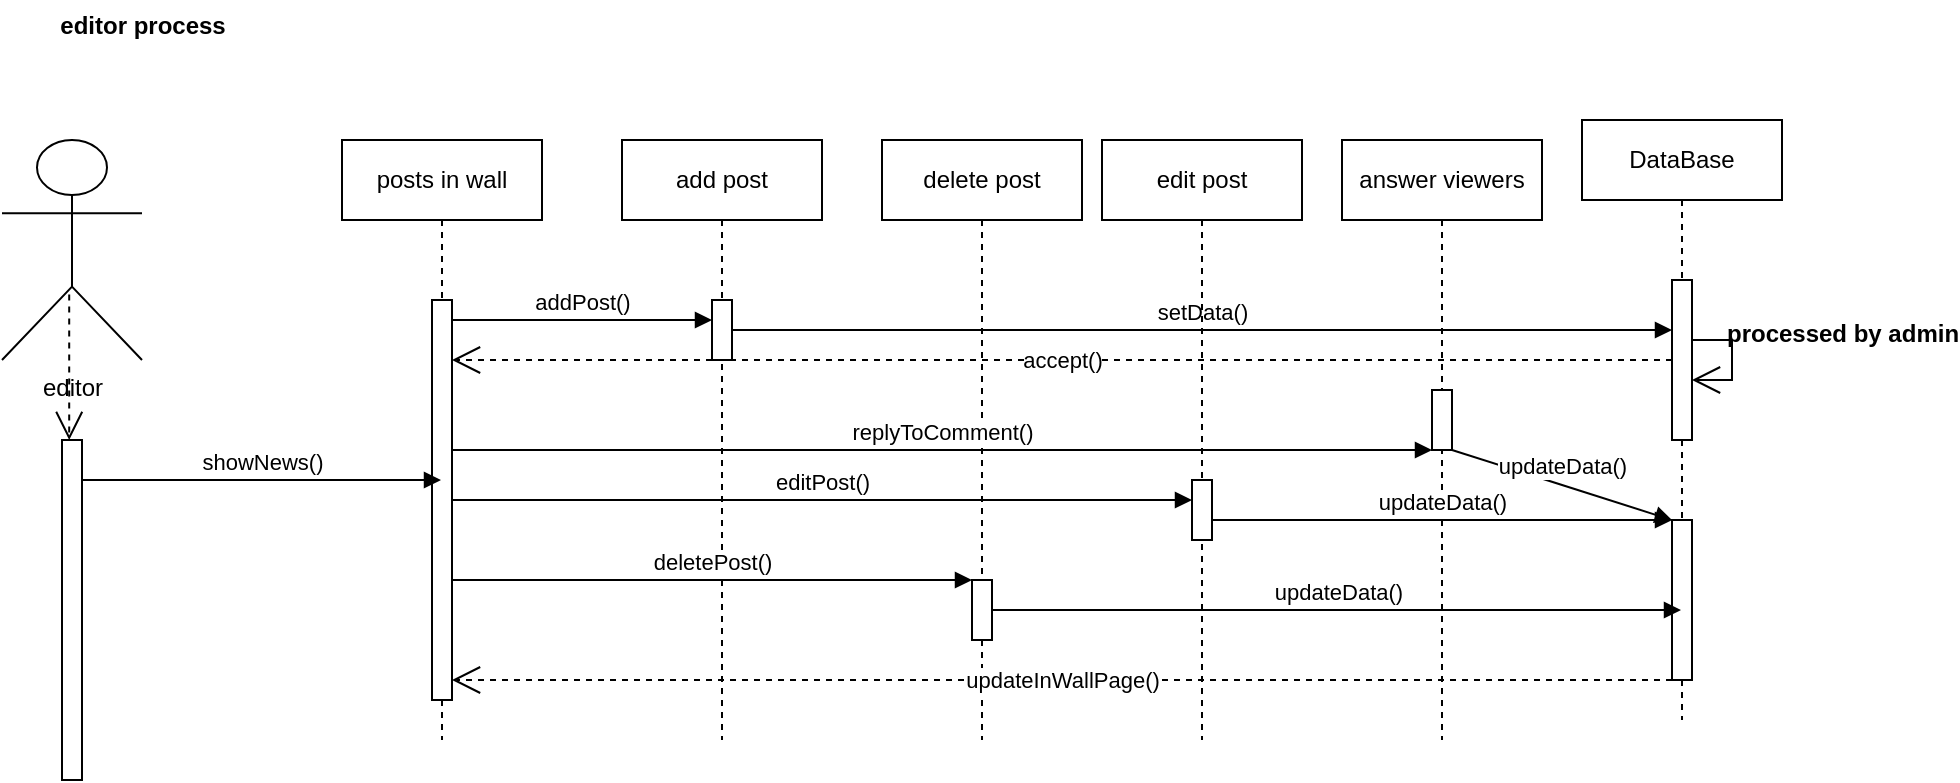 <mxfile version="22.1.2" type="device">
  <diagram name="Page-1" id="2YBvvXClWsGukQMizWep">
    <mxGraphModel dx="1036" dy="606" grid="1" gridSize="10" guides="1" tooltips="1" connect="1" arrows="1" fold="1" page="1" pageScale="1" pageWidth="850" pageHeight="1100" math="0" shadow="0">
      <root>
        <mxCell id="0" />
        <mxCell id="1" parent="0" />
        <mxCell id="aM9ryv3xv72pqoxQDRHE-5" value="posts in wall" style="shape=umlLifeline;perimeter=lifelinePerimeter;whiteSpace=wrap;html=1;container=0;dropTarget=0;collapsible=0;recursiveResize=0;outlineConnect=0;portConstraint=eastwest;newEdgeStyle={&quot;edgeStyle&quot;:&quot;elbowEdgeStyle&quot;,&quot;elbow&quot;:&quot;vertical&quot;,&quot;curved&quot;:0,&quot;rounded&quot;:0};" parent="1" vertex="1">
          <mxGeometry x="220" y="110" width="100" height="300" as="geometry" />
        </mxCell>
        <mxCell id="aM9ryv3xv72pqoxQDRHE-6" value="" style="html=1;points=[];perimeter=orthogonalPerimeter;outlineConnect=0;targetShapes=umlLifeline;portConstraint=eastwest;newEdgeStyle={&quot;edgeStyle&quot;:&quot;elbowEdgeStyle&quot;,&quot;elbow&quot;:&quot;vertical&quot;,&quot;curved&quot;:0,&quot;rounded&quot;:0};" parent="aM9ryv3xv72pqoxQDRHE-5" vertex="1">
          <mxGeometry x="45" y="80" width="10" height="200" as="geometry" />
        </mxCell>
        <mxCell id="Gz9kOTjIflO1m9XsOwTK-2" value="editor" style="shape=umlActor;verticalLabelPosition=bottom;verticalAlign=top;html=1;" parent="1" vertex="1">
          <mxGeometry x="50" y="110" width="70" height="110" as="geometry" />
        </mxCell>
        <mxCell id="Gz9kOTjIflO1m9XsOwTK-8" value="" style="html=1;points=[];perimeter=orthogonalPerimeter;outlineConnect=0;targetShapes=umlLifeline;portConstraint=eastwest;newEdgeStyle={&quot;edgeStyle&quot;:&quot;elbowEdgeStyle&quot;,&quot;elbow&quot;:&quot;vertical&quot;,&quot;curved&quot;:0,&quot;rounded&quot;:0};" parent="1" vertex="1">
          <mxGeometry x="80" y="260" width="10" height="170" as="geometry" />
        </mxCell>
        <mxCell id="Gz9kOTjIflO1m9XsOwTK-9" value="" style="text;strokeColor=none;fillColor=none;align=left;verticalAlign=middle;spacingTop=-1;spacingLeft=4;spacingRight=4;rotatable=0;labelPosition=right;points=[];portConstraint=eastwest;" parent="1" vertex="1">
          <mxGeometry x="430" y="280" width="20" height="14" as="geometry" />
        </mxCell>
        <mxCell id="Gz9kOTjIflO1m9XsOwTK-16" value="" style="endArrow=open;endSize=12;dashed=1;html=1;rounded=0;exitX=0.48;exitY=0.702;exitDx=0;exitDy=0;exitPerimeter=0;" parent="1" source="Gz9kOTjIflO1m9XsOwTK-2" target="Gz9kOTjIflO1m9XsOwTK-8" edge="1">
          <mxGeometry width="160" relative="1" as="geometry">
            <mxPoint x="360" y="280" as="sourcePoint" />
            <mxPoint x="520" y="280" as="targetPoint" />
          </mxGeometry>
        </mxCell>
        <mxCell id="Gz9kOTjIflO1m9XsOwTK-17" value="DataBase" style="shape=umlLifeline;perimeter=lifelinePerimeter;whiteSpace=wrap;html=1;container=0;dropTarget=0;collapsible=0;recursiveResize=0;outlineConnect=0;portConstraint=eastwest;newEdgeStyle={&quot;edgeStyle&quot;:&quot;elbowEdgeStyle&quot;,&quot;elbow&quot;:&quot;vertical&quot;,&quot;curved&quot;:0,&quot;rounded&quot;:0};" parent="1" vertex="1">
          <mxGeometry x="840" y="100" width="100" height="300" as="geometry" />
        </mxCell>
        <mxCell id="Gz9kOTjIflO1m9XsOwTK-18" value="" style="html=1;points=[];perimeter=orthogonalPerimeter;outlineConnect=0;targetShapes=umlLifeline;portConstraint=eastwest;newEdgeStyle={&quot;edgeStyle&quot;:&quot;elbowEdgeStyle&quot;,&quot;elbow&quot;:&quot;vertical&quot;,&quot;curved&quot;:0,&quot;rounded&quot;:0};" parent="Gz9kOTjIflO1m9XsOwTK-17" vertex="1">
          <mxGeometry x="45" y="80" width="10" height="80" as="geometry" />
        </mxCell>
        <mxCell id="Gz9kOTjIflO1m9XsOwTK-24" value="" style="endArrow=open;endFill=1;endSize=12;html=1;rounded=0;" parent="Gz9kOTjIflO1m9XsOwTK-17" source="Gz9kOTjIflO1m9XsOwTK-18" target="Gz9kOTjIflO1m9XsOwTK-18" edge="1">
          <mxGeometry width="160" relative="1" as="geometry">
            <mxPoint x="-350" y="170" as="sourcePoint" />
            <mxPoint x="-190" y="170" as="targetPoint" />
          </mxGeometry>
        </mxCell>
        <mxCell id="Gz9kOTjIflO1m9XsOwTK-31" value="" style="html=1;points=[];perimeter=orthogonalPerimeter;outlineConnect=0;targetShapes=umlLifeline;portConstraint=eastwest;newEdgeStyle={&quot;edgeStyle&quot;:&quot;elbowEdgeStyle&quot;,&quot;elbow&quot;:&quot;vertical&quot;,&quot;curved&quot;:0,&quot;rounded&quot;:0};" parent="Gz9kOTjIflO1m9XsOwTK-17" vertex="1">
          <mxGeometry x="45" y="200" width="10" height="80" as="geometry" />
        </mxCell>
        <mxCell id="Gz9kOTjIflO1m9XsOwTK-19" value="showNews()" style="html=1;verticalAlign=bottom;endArrow=block;curved=0;rounded=0;" parent="1" edge="1">
          <mxGeometry width="80" relative="1" as="geometry">
            <mxPoint x="90" y="280" as="sourcePoint" />
            <mxPoint x="269.5" y="280" as="targetPoint" />
          </mxGeometry>
        </mxCell>
        <mxCell id="Gz9kOTjIflO1m9XsOwTK-20" value="add post" style="shape=umlLifeline;perimeter=lifelinePerimeter;whiteSpace=wrap;html=1;container=0;dropTarget=0;collapsible=0;recursiveResize=0;outlineConnect=0;portConstraint=eastwest;newEdgeStyle={&quot;edgeStyle&quot;:&quot;elbowEdgeStyle&quot;,&quot;elbow&quot;:&quot;vertical&quot;,&quot;curved&quot;:0,&quot;rounded&quot;:0};" parent="1" vertex="1">
          <mxGeometry x="360" y="110" width="100" height="300" as="geometry" />
        </mxCell>
        <mxCell id="Gz9kOTjIflO1m9XsOwTK-21" value="" style="html=1;points=[];perimeter=orthogonalPerimeter;outlineConnect=0;targetShapes=umlLifeline;portConstraint=eastwest;newEdgeStyle={&quot;edgeStyle&quot;:&quot;elbowEdgeStyle&quot;,&quot;elbow&quot;:&quot;vertical&quot;,&quot;curved&quot;:0,&quot;rounded&quot;:0};" parent="Gz9kOTjIflO1m9XsOwTK-20" vertex="1">
          <mxGeometry x="45" y="80" width="10" height="30" as="geometry" />
        </mxCell>
        <mxCell id="Gz9kOTjIflO1m9XsOwTK-22" value="addPost()" style="html=1;verticalAlign=bottom;endArrow=block;curved=0;rounded=0;" parent="1" target="Gz9kOTjIflO1m9XsOwTK-21" edge="1">
          <mxGeometry width="80" relative="1" as="geometry">
            <mxPoint x="275" y="200" as="sourcePoint" />
            <mxPoint x="405" y="200" as="targetPoint" />
          </mxGeometry>
        </mxCell>
        <mxCell id="Gz9kOTjIflO1m9XsOwTK-23" value="setData()" style="html=1;verticalAlign=bottom;endArrow=block;curved=0;rounded=0;" parent="1" source="Gz9kOTjIflO1m9XsOwTK-21" target="Gz9kOTjIflO1m9XsOwTK-18" edge="1">
          <mxGeometry width="80" relative="1" as="geometry">
            <mxPoint x="415" y="200" as="sourcePoint" />
            <mxPoint x="755" y="200" as="targetPoint" />
          </mxGeometry>
        </mxCell>
        <mxCell id="Gz9kOTjIflO1m9XsOwTK-25" value="processed by admin" style="text;align=center;fontStyle=1;verticalAlign=middle;spacingLeft=3;spacingRight=3;strokeColor=none;rotatable=0;points=[[0,0.5],[1,0.5]];portConstraint=eastwest;html=1;" parent="1" vertex="1">
          <mxGeometry x="930" y="194" width="80" height="26" as="geometry" />
        </mxCell>
        <mxCell id="Gz9kOTjIflO1m9XsOwTK-26" value="accept()" style="endArrow=open;endSize=12;dashed=1;html=1;rounded=0;" parent="1" source="Gz9kOTjIflO1m9XsOwTK-18" target="aM9ryv3xv72pqoxQDRHE-6" edge="1">
          <mxGeometry width="160" relative="1" as="geometry">
            <mxPoint x="360" y="280" as="sourcePoint" />
            <mxPoint x="520" y="280" as="targetPoint" />
          </mxGeometry>
        </mxCell>
        <mxCell id="Gz9kOTjIflO1m9XsOwTK-27" value="delete post" style="shape=umlLifeline;perimeter=lifelinePerimeter;whiteSpace=wrap;html=1;container=0;dropTarget=0;collapsible=0;recursiveResize=0;outlineConnect=0;portConstraint=eastwest;newEdgeStyle={&quot;edgeStyle&quot;:&quot;elbowEdgeStyle&quot;,&quot;elbow&quot;:&quot;vertical&quot;,&quot;curved&quot;:0,&quot;rounded&quot;:0};" parent="1" vertex="1">
          <mxGeometry x="490" y="110" width="100" height="300" as="geometry" />
        </mxCell>
        <mxCell id="Gz9kOTjIflO1m9XsOwTK-28" value="" style="html=1;points=[];perimeter=orthogonalPerimeter;outlineConnect=0;targetShapes=umlLifeline;portConstraint=eastwest;newEdgeStyle={&quot;edgeStyle&quot;:&quot;elbowEdgeStyle&quot;,&quot;elbow&quot;:&quot;vertical&quot;,&quot;curved&quot;:0,&quot;rounded&quot;:0};" parent="Gz9kOTjIflO1m9XsOwTK-27" vertex="1">
          <mxGeometry x="45" y="220" width="10" height="30" as="geometry" />
        </mxCell>
        <mxCell id="Gz9kOTjIflO1m9XsOwTK-29" value="deletePost()" style="html=1;verticalAlign=bottom;endArrow=block;curved=0;rounded=0;" parent="1" source="aM9ryv3xv72pqoxQDRHE-6" target="Gz9kOTjIflO1m9XsOwTK-28" edge="1">
          <mxGeometry width="80" relative="1" as="geometry">
            <mxPoint x="300" y="344.5" as="sourcePoint" />
            <mxPoint x="430" y="344.5" as="targetPoint" />
          </mxGeometry>
        </mxCell>
        <mxCell id="Gz9kOTjIflO1m9XsOwTK-32" value="edit post" style="shape=umlLifeline;perimeter=lifelinePerimeter;whiteSpace=wrap;html=1;container=0;dropTarget=0;collapsible=0;recursiveResize=0;outlineConnect=0;portConstraint=eastwest;newEdgeStyle={&quot;edgeStyle&quot;:&quot;elbowEdgeStyle&quot;,&quot;elbow&quot;:&quot;vertical&quot;,&quot;curved&quot;:0,&quot;rounded&quot;:0};" parent="1" vertex="1">
          <mxGeometry x="600" y="110" width="100" height="300" as="geometry" />
        </mxCell>
        <mxCell id="Gz9kOTjIflO1m9XsOwTK-33" value="" style="html=1;points=[];perimeter=orthogonalPerimeter;outlineConnect=0;targetShapes=umlLifeline;portConstraint=eastwest;newEdgeStyle={&quot;edgeStyle&quot;:&quot;elbowEdgeStyle&quot;,&quot;elbow&quot;:&quot;vertical&quot;,&quot;curved&quot;:0,&quot;rounded&quot;:0};" parent="Gz9kOTjIflO1m9XsOwTK-32" vertex="1">
          <mxGeometry x="45" y="170" width="10" height="30" as="geometry" />
        </mxCell>
        <mxCell id="Gz9kOTjIflO1m9XsOwTK-34" value="updateData()" style="html=1;verticalAlign=bottom;endArrow=block;curved=0;rounded=0;" parent="1" source="Gz9kOTjIflO1m9XsOwTK-28" target="Gz9kOTjIflO1m9XsOwTK-17" edge="1">
          <mxGeometry width="80" relative="1" as="geometry">
            <mxPoint x="370" y="520" as="sourcePoint" />
            <mxPoint x="580" y="520" as="targetPoint" />
          </mxGeometry>
        </mxCell>
        <mxCell id="Gz9kOTjIflO1m9XsOwTK-35" value="editPost()" style="html=1;verticalAlign=bottom;endArrow=block;curved=0;rounded=0;" parent="1" source="aM9ryv3xv72pqoxQDRHE-6" target="Gz9kOTjIflO1m9XsOwTK-33" edge="1">
          <mxGeometry width="80" relative="1" as="geometry">
            <mxPoint x="285" y="340" as="sourcePoint" />
            <mxPoint x="545" y="340" as="targetPoint" />
          </mxGeometry>
        </mxCell>
        <mxCell id="Gz9kOTjIflO1m9XsOwTK-37" value="updateInWallPage()" style="endArrow=open;endSize=12;dashed=1;html=1;rounded=0;" parent="1" source="Gz9kOTjIflO1m9XsOwTK-31" edge="1">
          <mxGeometry width="160" relative="1" as="geometry">
            <mxPoint x="755" y="380" as="sourcePoint" />
            <mxPoint x="275" y="380" as="targetPoint" />
          </mxGeometry>
        </mxCell>
        <mxCell id="Gz9kOTjIflO1m9XsOwTK-38" value="answer viewers" style="shape=umlLifeline;perimeter=lifelinePerimeter;whiteSpace=wrap;html=1;container=0;dropTarget=0;collapsible=0;recursiveResize=0;outlineConnect=0;portConstraint=eastwest;newEdgeStyle={&quot;edgeStyle&quot;:&quot;elbowEdgeStyle&quot;,&quot;elbow&quot;:&quot;vertical&quot;,&quot;curved&quot;:0,&quot;rounded&quot;:0};" parent="1" vertex="1">
          <mxGeometry x="720" y="110" width="100" height="300" as="geometry" />
        </mxCell>
        <mxCell id="Gz9kOTjIflO1m9XsOwTK-39" value="" style="html=1;points=[];perimeter=orthogonalPerimeter;outlineConnect=0;targetShapes=umlLifeline;portConstraint=eastwest;newEdgeStyle={&quot;edgeStyle&quot;:&quot;elbowEdgeStyle&quot;,&quot;elbow&quot;:&quot;vertical&quot;,&quot;curved&quot;:0,&quot;rounded&quot;:0};" parent="Gz9kOTjIflO1m9XsOwTK-38" vertex="1">
          <mxGeometry x="45" y="125" width="10" height="30" as="geometry" />
        </mxCell>
        <mxCell id="Gz9kOTjIflO1m9XsOwTK-40" value="updateData()" style="html=1;verticalAlign=bottom;endArrow=block;curved=0;rounded=0;" parent="1" source="Gz9kOTjIflO1m9XsOwTK-33" target="Gz9kOTjIflO1m9XsOwTK-31" edge="1">
          <mxGeometry width="80" relative="1" as="geometry">
            <mxPoint x="665" y="310" as="sourcePoint" />
            <mxPoint x="895" y="310" as="targetPoint" />
          </mxGeometry>
        </mxCell>
        <mxCell id="Gz9kOTjIflO1m9XsOwTK-41" value="replyToComment()" style="html=1;verticalAlign=bottom;endArrow=block;curved=0;rounded=0;" parent="1" source="aM9ryv3xv72pqoxQDRHE-6" target="Gz9kOTjIflO1m9XsOwTK-39" edge="1">
          <mxGeometry width="80" relative="1" as="geometry">
            <mxPoint x="330" y="259.5" as="sourcePoint" />
            <mxPoint x="460" y="259.5" as="targetPoint" />
          </mxGeometry>
        </mxCell>
        <mxCell id="Gz9kOTjIflO1m9XsOwTK-42" value="updateData()" style="html=1;verticalAlign=bottom;endArrow=block;curved=0;rounded=0;" parent="1" source="Gz9kOTjIflO1m9XsOwTK-39" target="Gz9kOTjIflO1m9XsOwTK-31" edge="1">
          <mxGeometry width="80" relative="1" as="geometry">
            <mxPoint x="665" y="310" as="sourcePoint" />
            <mxPoint x="895" y="310" as="targetPoint" />
          </mxGeometry>
        </mxCell>
        <mxCell id="EKacw2uzlSQJy63K_7BK-1" value="editor process" style="text;align=center;fontStyle=1;verticalAlign=middle;spacingLeft=3;spacingRight=3;strokeColor=none;rotatable=0;points=[[0,0.5],[1,0.5]];portConstraint=eastwest;html=1;" vertex="1" parent="1">
          <mxGeometry x="80" y="40" width="80" height="26" as="geometry" />
        </mxCell>
      </root>
    </mxGraphModel>
  </diagram>
</mxfile>
